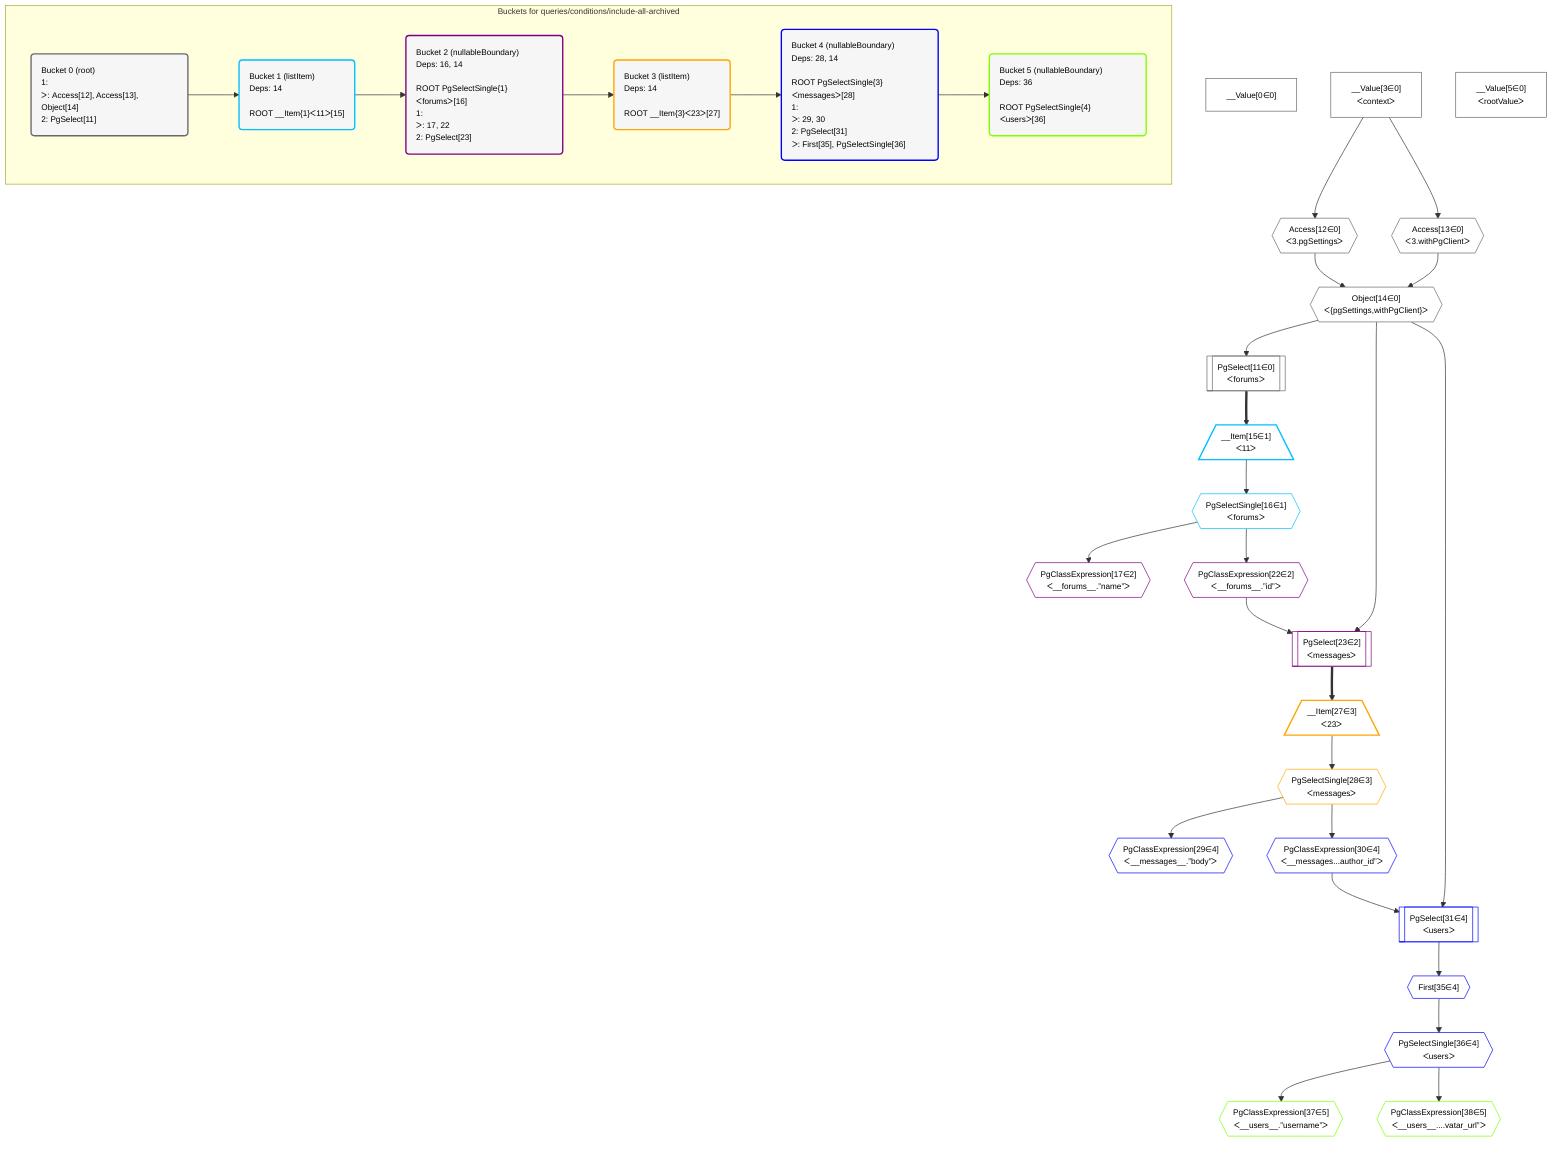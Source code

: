 %%{init: {'themeVariables': { 'fontSize': '12px'}}}%%
graph TD
    classDef path fill:#eee,stroke:#000,color:#000
    classDef plan fill:#fff,stroke-width:1px,color:#000
    classDef itemplan fill:#fff,stroke-width:2px,color:#000
    classDef unbatchedplan fill:#dff,stroke-width:1px,color:#000
    classDef sideeffectplan fill:#fcc,stroke-width:2px,color:#000
    classDef bucket fill:#f6f6f6,color:#000,stroke-width:2px,text-align:left


    %% define steps
    __Value0["__Value[0∈0]"]:::plan
    __Value3["__Value[3∈0]<br />ᐸcontextᐳ"]:::plan
    __Value5["__Value[5∈0]<br />ᐸrootValueᐳ"]:::plan
    Access12{{"Access[12∈0]<br />ᐸ3.pgSettingsᐳ"}}:::plan
    Access13{{"Access[13∈0]<br />ᐸ3.withPgClientᐳ"}}:::plan
    Object14{{"Object[14∈0]<br />ᐸ{pgSettings,withPgClient}ᐳ"}}:::plan
    PgSelect11[["PgSelect[11∈0]<br />ᐸforumsᐳ"]]:::plan
    __Item15[/"__Item[15∈1]<br />ᐸ11ᐳ"\]:::itemplan
    PgSelectSingle16{{"PgSelectSingle[16∈1]<br />ᐸforumsᐳ"}}:::plan
    PgClassExpression17{{"PgClassExpression[17∈2]<br />ᐸ__forums__.”name”ᐳ"}}:::plan
    PgClassExpression22{{"PgClassExpression[22∈2]<br />ᐸ__forums__.”id”ᐳ"}}:::plan
    PgSelect23[["PgSelect[23∈2]<br />ᐸmessagesᐳ"]]:::plan
    __Item27[/"__Item[27∈3]<br />ᐸ23ᐳ"\]:::itemplan
    PgSelectSingle28{{"PgSelectSingle[28∈3]<br />ᐸmessagesᐳ"}}:::plan
    PgClassExpression29{{"PgClassExpression[29∈4]<br />ᐸ__messages__.”body”ᐳ"}}:::plan
    PgClassExpression30{{"PgClassExpression[30∈4]<br />ᐸ__messages...author_id”ᐳ"}}:::plan
    PgSelect31[["PgSelect[31∈4]<br />ᐸusersᐳ"]]:::plan
    First35{{"First[35∈4]"}}:::plan
    PgSelectSingle36{{"PgSelectSingle[36∈4]<br />ᐸusersᐳ"}}:::plan
    PgClassExpression37{{"PgClassExpression[37∈5]<br />ᐸ__users__.”username”ᐳ"}}:::plan
    PgClassExpression38{{"PgClassExpression[38∈5]<br />ᐸ__users__....vatar_url”ᐳ"}}:::plan

    %% plan dependencies
    __Value3 --> Access12
    __Value3 --> Access13
    Access12 & Access13 --> Object14
    Object14 --> PgSelect11
    PgSelect11 ==> __Item15
    __Item15 --> PgSelectSingle16
    PgSelectSingle16 --> PgClassExpression17
    PgSelectSingle16 --> PgClassExpression22
    Object14 & PgClassExpression22 --> PgSelect23
    PgSelect23 ==> __Item27
    __Item27 --> PgSelectSingle28
    PgSelectSingle28 --> PgClassExpression29
    PgSelectSingle28 --> PgClassExpression30
    Object14 & PgClassExpression30 --> PgSelect31
    PgSelect31 --> First35
    First35 --> PgSelectSingle36
    PgSelectSingle36 --> PgClassExpression37
    PgSelectSingle36 --> PgClassExpression38

    subgraph "Buckets for queries/conditions/include-all-archived"
    Bucket0("Bucket 0 (root)<br />1: <br />ᐳ: Access[12], Access[13], Object[14]<br />2: PgSelect[11]"):::bucket
    classDef bucket0 stroke:#696969
    class Bucket0,__Value0,__Value3,__Value5,PgSelect11,Access12,Access13,Object14 bucket0
    Bucket1("Bucket 1 (listItem)<br />Deps: 14<br /><br />ROOT __Item{1}ᐸ11ᐳ[15]"):::bucket
    classDef bucket1 stroke:#00bfff
    class Bucket1,__Item15,PgSelectSingle16 bucket1
    Bucket2("Bucket 2 (nullableBoundary)<br />Deps: 16, 14<br /><br />ROOT PgSelectSingle{1}ᐸforumsᐳ[16]<br />1: <br />ᐳ: 17, 22<br />2: PgSelect[23]"):::bucket
    classDef bucket2 stroke:#7f007f
    class Bucket2,PgClassExpression17,PgClassExpression22,PgSelect23 bucket2
    Bucket3("Bucket 3 (listItem)<br />Deps: 14<br /><br />ROOT __Item{3}ᐸ23ᐳ[27]"):::bucket
    classDef bucket3 stroke:#ffa500
    class Bucket3,__Item27,PgSelectSingle28 bucket3
    Bucket4("Bucket 4 (nullableBoundary)<br />Deps: 28, 14<br /><br />ROOT PgSelectSingle{3}ᐸmessagesᐳ[28]<br />1: <br />ᐳ: 29, 30<br />2: PgSelect[31]<br />ᐳ: First[35], PgSelectSingle[36]"):::bucket
    classDef bucket4 stroke:#0000ff
    class Bucket4,PgClassExpression29,PgClassExpression30,PgSelect31,First35,PgSelectSingle36 bucket4
    Bucket5("Bucket 5 (nullableBoundary)<br />Deps: 36<br /><br />ROOT PgSelectSingle{4}ᐸusersᐳ[36]"):::bucket
    classDef bucket5 stroke:#7fff00
    class Bucket5,PgClassExpression37,PgClassExpression38 bucket5
    Bucket0 --> Bucket1
    Bucket1 --> Bucket2
    Bucket2 --> Bucket3
    Bucket3 --> Bucket4
    Bucket4 --> Bucket5
    end
